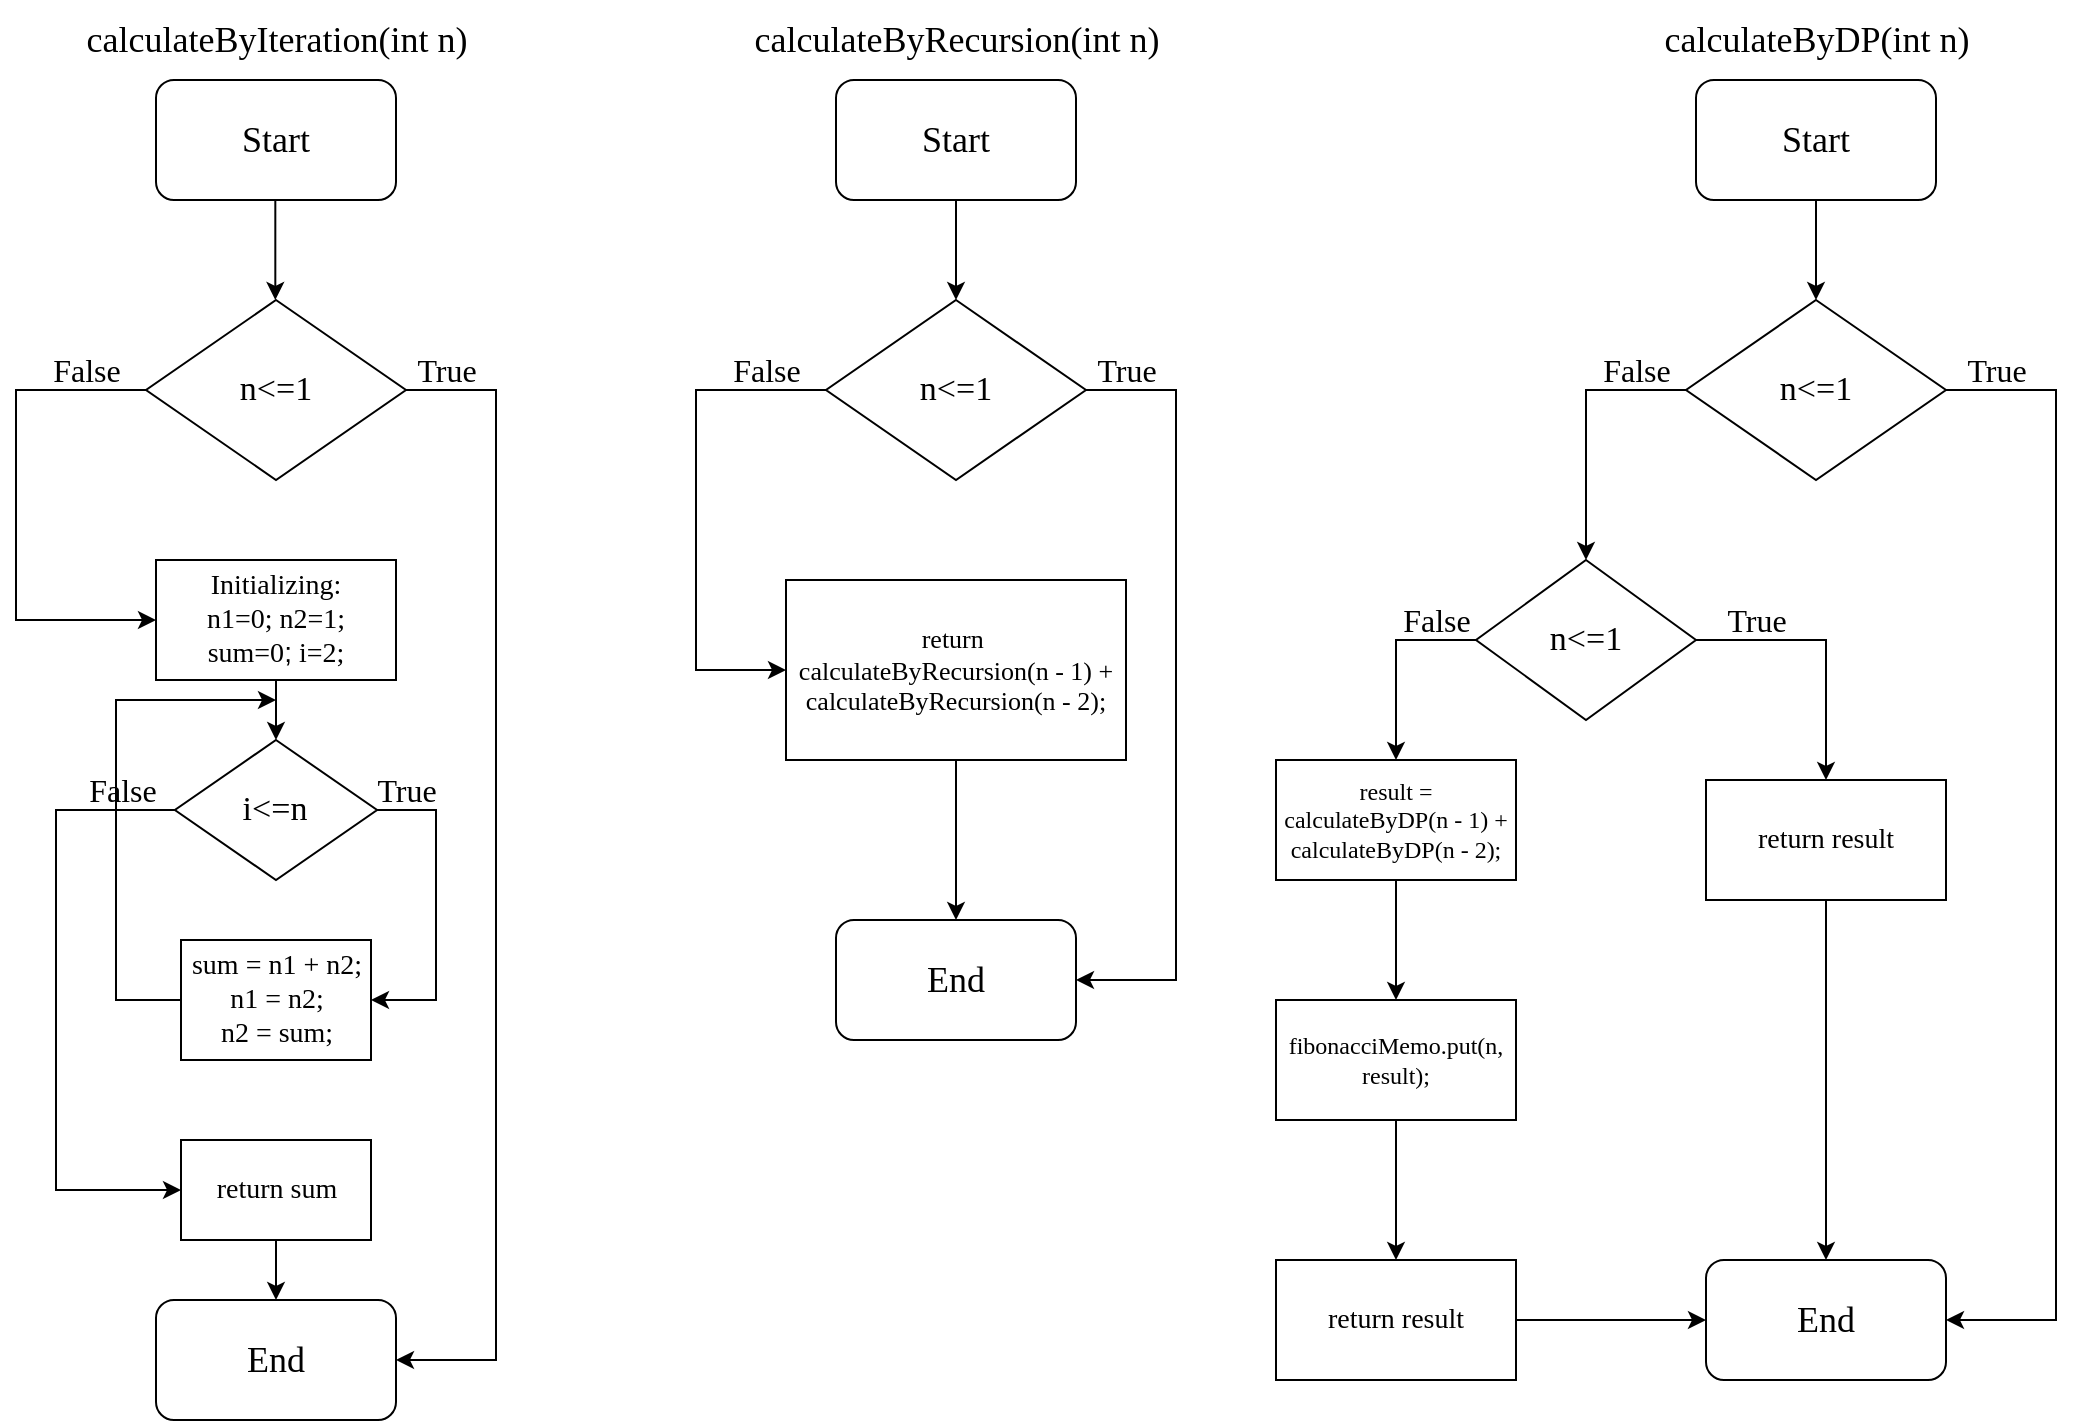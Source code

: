 <mxfile version="24.7.17">
  <diagram name="Сторінка-1" id="4ML0UwI4rdcP3_ajBLoc">
    <mxGraphModel dx="2049" dy="1106" grid="1" gridSize="10" guides="1" tooltips="1" connect="1" arrows="1" fold="1" page="1" pageScale="1" pageWidth="1169" pageHeight="827" math="0" shadow="0">
      <root>
        <mxCell id="0" />
        <mxCell id="1" parent="0" />
        <mxCell id="88VU-KjxZsYN1MIjH_vX-5" value="&lt;font face=&quot;Times New Roman&quot; style=&quot;font-size: 18px;&quot;&gt;Start&lt;/font&gt;" style="rounded=1;whiteSpace=wrap;html=1;" vertex="1" parent="1">
          <mxGeometry x="160" y="130" width="120" height="60" as="geometry" />
        </mxCell>
        <mxCell id="88VU-KjxZsYN1MIjH_vX-6" value="&lt;font face=&quot;Times New Roman&quot; style=&quot;font-size: 18px;&quot;&gt;Start&lt;/font&gt;" style="rounded=1;whiteSpace=wrap;html=1;" vertex="1" parent="1">
          <mxGeometry x="500" y="130" width="120" height="60" as="geometry" />
        </mxCell>
        <mxCell id="88VU-KjxZsYN1MIjH_vX-7" value="&lt;font face=&quot;Times New Roman&quot; style=&quot;font-size: 18px;&quot;&gt;Start&lt;/font&gt;" style="rounded=1;whiteSpace=wrap;html=1;" vertex="1" parent="1">
          <mxGeometry x="930" y="130" width="120" height="60" as="geometry" />
        </mxCell>
        <mxCell id="88VU-KjxZsYN1MIjH_vX-10" value="&lt;font face=&quot;Times New Roman&quot; style=&quot;font-size: 18px;&quot;&gt;End&lt;/font&gt;" style="rounded=1;whiteSpace=wrap;html=1;" vertex="1" parent="1">
          <mxGeometry x="500" y="550" width="120" height="60" as="geometry" />
        </mxCell>
        <mxCell id="88VU-KjxZsYN1MIjH_vX-11" value="&lt;font face=&quot;Times New Roman&quot; style=&quot;font-size: 18px;&quot;&gt;End&lt;/font&gt;" style="rounded=1;whiteSpace=wrap;html=1;" vertex="1" parent="1">
          <mxGeometry x="935" y="720" width="120" height="60" as="geometry" />
        </mxCell>
        <mxCell id="88VU-KjxZsYN1MIjH_vX-12" value="&lt;font face=&quot;Times New Roman&quot; style=&quot;font-size: 18px;&quot;&gt;End&lt;/font&gt;" style="rounded=1;whiteSpace=wrap;html=1;" vertex="1" parent="1">
          <mxGeometry x="160" y="740" width="120" height="60" as="geometry" />
        </mxCell>
        <mxCell id="88VU-KjxZsYN1MIjH_vX-13" value="&lt;font style=&quot;font-size: 17px;&quot; face=&quot;Times New Roman&quot;&gt;n&amp;lt;=1&lt;/font&gt;" style="rhombus;whiteSpace=wrap;html=1;" vertex="1" parent="1">
          <mxGeometry x="495" y="240" width="130" height="90" as="geometry" />
        </mxCell>
        <mxCell id="88VU-KjxZsYN1MIjH_vX-14" value="&lt;font style=&quot;font-size: 17px;&quot; face=&quot;Times New Roman&quot;&gt;n&amp;lt;=1&lt;/font&gt;" style="rhombus;whiteSpace=wrap;html=1;" vertex="1" parent="1">
          <mxGeometry x="155" y="240" width="130" height="90" as="geometry" />
        </mxCell>
        <mxCell id="88VU-KjxZsYN1MIjH_vX-15" value="&lt;font style=&quot;font-size: 17px;&quot; face=&quot;Times New Roman&quot;&gt;n&amp;lt;=1&lt;/font&gt;" style="rhombus;whiteSpace=wrap;html=1;" vertex="1" parent="1">
          <mxGeometry x="925" y="240" width="130" height="90" as="geometry" />
        </mxCell>
        <mxCell id="88VU-KjxZsYN1MIjH_vX-18" value="" style="endArrow=classic;html=1;rounded=0;exitX=0.5;exitY=1;exitDx=0;exitDy=0;entryX=0.5;entryY=0;entryDx=0;entryDy=0;" edge="1" parent="1" source="88VU-KjxZsYN1MIjH_vX-6" target="88VU-KjxZsYN1MIjH_vX-13">
          <mxGeometry width="50" height="50" relative="1" as="geometry">
            <mxPoint x="530" y="360" as="sourcePoint" />
            <mxPoint x="590" y="390" as="targetPoint" />
          </mxGeometry>
        </mxCell>
        <mxCell id="88VU-KjxZsYN1MIjH_vX-19" value="" style="endArrow=classic;html=1;rounded=0;exitX=0.5;exitY=1;exitDx=0;exitDy=0;entryX=0.5;entryY=0;entryDx=0;entryDy=0;" edge="1" parent="1">
          <mxGeometry width="50" height="50" relative="1" as="geometry">
            <mxPoint x="219.66" y="190" as="sourcePoint" />
            <mxPoint x="219.66" y="240" as="targetPoint" />
          </mxGeometry>
        </mxCell>
        <mxCell id="88VU-KjxZsYN1MIjH_vX-21" value="" style="endArrow=classic;html=1;rounded=0;exitX=1;exitY=0.5;exitDx=0;exitDy=0;entryX=1;entryY=0.5;entryDx=0;entryDy=0;" edge="1" parent="1" source="88VU-KjxZsYN1MIjH_vX-13" target="88VU-KjxZsYN1MIjH_vX-10">
          <mxGeometry width="50" height="50" relative="1" as="geometry">
            <mxPoint x="625" y="290" as="sourcePoint" />
            <mxPoint x="670" y="600" as="targetPoint" />
            <Array as="points">
              <mxPoint x="670" y="285" />
              <mxPoint x="670" y="580" />
            </Array>
          </mxGeometry>
        </mxCell>
        <mxCell id="88VU-KjxZsYN1MIjH_vX-22" value="&lt;div style=&quot;font-size: 13px;&quot;&gt;&lt;font style=&quot;font-size: 13px;&quot; face=&quot;Times New Roman&quot;&gt;return&amp;nbsp;&lt;/font&gt;&lt;/div&gt;&lt;div style=&quot;font-size: 13px;&quot;&gt;&lt;font style=&quot;font-size: 13px;&quot; face=&quot;wUfVUpXQw_oo1KSJjkkP&quot;&gt;calculateByRecursion(n - 1) + calculateByRecursion(n - 2);&lt;/font&gt;&lt;/div&gt;" style="rounded=0;whiteSpace=wrap;html=1;" vertex="1" parent="1">
          <mxGeometry x="475" y="380" width="170" height="90" as="geometry" />
        </mxCell>
        <mxCell id="88VU-KjxZsYN1MIjH_vX-23" value="" style="endArrow=classic;html=1;rounded=0;entryX=0;entryY=0.5;entryDx=0;entryDy=0;exitX=0;exitY=0.5;exitDx=0;exitDy=0;" edge="1" parent="1" source="88VU-KjxZsYN1MIjH_vX-13" target="88VU-KjxZsYN1MIjH_vX-22">
          <mxGeometry width="50" height="50" relative="1" as="geometry">
            <mxPoint x="430" y="425" as="sourcePoint" />
            <mxPoint x="530" y="420" as="targetPoint" />
            <Array as="points">
              <mxPoint x="430" y="285" />
              <mxPoint x="430" y="425" />
            </Array>
          </mxGeometry>
        </mxCell>
        <mxCell id="88VU-KjxZsYN1MIjH_vX-24" value="" style="endArrow=classic;html=1;rounded=0;entryX=0.5;entryY=0;entryDx=0;entryDy=0;exitX=0.5;exitY=1;exitDx=0;exitDy=0;" edge="1" parent="1" source="88VU-KjxZsYN1MIjH_vX-22" target="88VU-KjxZsYN1MIjH_vX-10">
          <mxGeometry width="50" height="50" relative="1" as="geometry">
            <mxPoint x="480" y="470" as="sourcePoint" />
            <mxPoint x="530" y="420" as="targetPoint" />
          </mxGeometry>
        </mxCell>
        <mxCell id="88VU-KjxZsYN1MIjH_vX-25" value="&lt;font style=&quot;font-size: 16px;&quot; face=&quot;Times New Roman&quot;&gt;True&lt;/font&gt;" style="text;html=1;align=center;verticalAlign=middle;resizable=0;points=[];autosize=1;strokeColor=none;fillColor=none;" vertex="1" parent="1">
          <mxGeometry x="620" y="260" width="50" height="30" as="geometry" />
        </mxCell>
        <mxCell id="88VU-KjxZsYN1MIjH_vX-26" value="&lt;font style=&quot;font-size: 16px;&quot; face=&quot;Times New Roman&quot;&gt;False&lt;/font&gt;" style="text;html=1;align=center;verticalAlign=middle;resizable=0;points=[];autosize=1;strokeColor=none;fillColor=none;" vertex="1" parent="1">
          <mxGeometry x="435" y="260" width="60" height="30" as="geometry" />
        </mxCell>
        <mxCell id="88VU-KjxZsYN1MIjH_vX-27" value="&lt;font style=&quot;font-size: 18px;&quot; face=&quot;Times New Roman&quot;&gt;calculateByRecursion(int n)&lt;/font&gt;" style="text;html=1;align=center;verticalAlign=middle;resizable=0;points=[];autosize=1;strokeColor=none;fillColor=none;" vertex="1" parent="1">
          <mxGeometry x="445" y="90" width="230" height="40" as="geometry" />
        </mxCell>
        <mxCell id="88VU-KjxZsYN1MIjH_vX-28" value="" style="endArrow=classic;html=1;rounded=0;exitX=1;exitY=0.5;exitDx=0;exitDy=0;entryX=1;entryY=0.5;entryDx=0;entryDy=0;" edge="1" parent="1" source="88VU-KjxZsYN1MIjH_vX-14" target="88VU-KjxZsYN1MIjH_vX-12">
          <mxGeometry width="50" height="50" relative="1" as="geometry">
            <mxPoint x="540" y="490" as="sourcePoint" />
            <mxPoint x="590" y="440" as="targetPoint" />
            <Array as="points">
              <mxPoint x="330" y="285" />
              <mxPoint x="330" y="770" />
            </Array>
          </mxGeometry>
        </mxCell>
        <mxCell id="88VU-KjxZsYN1MIjH_vX-29" value="&lt;font style=&quot;font-size: 16px;&quot; face=&quot;Times New Roman&quot;&gt;True&lt;/font&gt;" style="text;html=1;align=center;verticalAlign=middle;resizable=0;points=[];autosize=1;strokeColor=none;fillColor=none;" vertex="1" parent="1">
          <mxGeometry x="280" y="260" width="50" height="30" as="geometry" />
        </mxCell>
        <mxCell id="88VU-KjxZsYN1MIjH_vX-30" value="" style="endArrow=classic;html=1;rounded=0;exitX=0;exitY=0.5;exitDx=0;exitDy=0;entryX=0;entryY=0.5;entryDx=0;entryDy=0;" edge="1" parent="1" source="88VU-KjxZsYN1MIjH_vX-14" target="88VU-KjxZsYN1MIjH_vX-32">
          <mxGeometry width="50" height="50" relative="1" as="geometry">
            <mxPoint x="340" y="530" as="sourcePoint" />
            <mxPoint x="90" y="420" as="targetPoint" />
            <Array as="points">
              <mxPoint x="90" y="285" />
              <mxPoint x="90" y="400" />
            </Array>
          </mxGeometry>
        </mxCell>
        <mxCell id="88VU-KjxZsYN1MIjH_vX-32" value="&lt;font face=&quot;Times New Roman&quot; style=&quot;font-size: 14px;&quot;&gt;Initializing:&lt;br&gt;n1=0; n2=1;&lt;br&gt;sum=0&lt;/font&gt;&lt;font face=&quot;8MhJQosoheovth_iMCDC&quot; style=&quot;font-size: 14px;&quot;&gt;;&lt;/font&gt;&lt;font face=&quot;Times New Roman&quot; style=&quot;font-size: 14px;&quot;&gt; i=2;&lt;/font&gt;" style="rounded=0;whiteSpace=wrap;html=1;" vertex="1" parent="1">
          <mxGeometry x="160" y="370" width="120" height="60" as="geometry" />
        </mxCell>
        <mxCell id="88VU-KjxZsYN1MIjH_vX-33" value="&lt;font style=&quot;font-size: 16px;&quot; face=&quot;Times New Roman&quot;&gt;False&lt;/font&gt;" style="text;html=1;align=center;verticalAlign=middle;resizable=0;points=[];autosize=1;strokeColor=none;fillColor=none;" vertex="1" parent="1">
          <mxGeometry x="95" y="260" width="60" height="30" as="geometry" />
        </mxCell>
        <mxCell id="88VU-KjxZsYN1MIjH_vX-34" value="&lt;font face=&quot;Times New Roman&quot; style=&quot;font-size: 14px;&quot;&gt;return sum&lt;/font&gt;" style="rounded=0;whiteSpace=wrap;html=1;" vertex="1" parent="1">
          <mxGeometry x="172.5" y="660" width="95" height="50" as="geometry" />
        </mxCell>
        <mxCell id="88VU-KjxZsYN1MIjH_vX-35" value="&lt;font style=&quot;font-size: 17px;&quot; face=&quot;Times New Roman&quot;&gt;i&amp;lt;=n&lt;br&gt;&lt;/font&gt;" style="rhombus;whiteSpace=wrap;html=1;" vertex="1" parent="1">
          <mxGeometry x="169.44" y="460" width="101.11" height="70" as="geometry" />
        </mxCell>
        <mxCell id="88VU-KjxZsYN1MIjH_vX-36" value="" style="endArrow=classic;html=1;rounded=0;entryX=0.5;entryY=0;entryDx=0;entryDy=0;exitX=0.5;exitY=1;exitDx=0;exitDy=0;" edge="1" parent="1" source="88VU-KjxZsYN1MIjH_vX-32" target="88VU-KjxZsYN1MIjH_vX-35">
          <mxGeometry width="50" height="50" relative="1" as="geometry">
            <mxPoint x="340" y="540" as="sourcePoint" />
            <mxPoint x="390" y="490" as="targetPoint" />
          </mxGeometry>
        </mxCell>
        <mxCell id="88VU-KjxZsYN1MIjH_vX-37" value="" style="endArrow=classic;html=1;rounded=0;exitX=0;exitY=0.5;exitDx=0;exitDy=0;entryX=0;entryY=0.5;entryDx=0;entryDy=0;" edge="1" parent="1" source="88VU-KjxZsYN1MIjH_vX-35" target="88VU-KjxZsYN1MIjH_vX-34">
          <mxGeometry width="50" height="50" relative="1" as="geometry">
            <mxPoint x="340" y="540" as="sourcePoint" />
            <mxPoint x="169" y="680" as="targetPoint" />
            <Array as="points">
              <mxPoint x="110" y="495" />
              <mxPoint x="110" y="685" />
            </Array>
          </mxGeometry>
        </mxCell>
        <mxCell id="88VU-KjxZsYN1MIjH_vX-38" value="&lt;font style=&quot;font-size: 16px;&quot; face=&quot;Times New Roman&quot;&gt;False&lt;/font&gt;" style="text;html=1;align=center;verticalAlign=middle;resizable=0;points=[];autosize=1;strokeColor=none;fillColor=none;" vertex="1" parent="1">
          <mxGeometry x="112.5" y="470" width="60" height="30" as="geometry" />
        </mxCell>
        <mxCell id="88VU-KjxZsYN1MIjH_vX-39" value="" style="endArrow=classic;html=1;rounded=0;exitX=1;exitY=0.5;exitDx=0;exitDy=0;entryX=1;entryY=0.5;entryDx=0;entryDy=0;" edge="1" parent="1" source="88VU-KjxZsYN1MIjH_vX-35" target="88VU-KjxZsYN1MIjH_vX-40">
          <mxGeometry width="50" height="50" relative="1" as="geometry">
            <mxPoint x="340" y="520" as="sourcePoint" />
            <mxPoint x="300" y="590" as="targetPoint" />
            <Array as="points">
              <mxPoint x="300" y="495" />
              <mxPoint x="300" y="590" />
            </Array>
          </mxGeometry>
        </mxCell>
        <mxCell id="88VU-KjxZsYN1MIjH_vX-40" value="&lt;div align=&quot;center&quot;&gt;&lt;font face=&quot;Times New Roman&quot; style=&quot;font-size: 14px;&quot;&gt;sum = n1 + n2;&lt;/font&gt;&lt;/div&gt;&lt;div align=&quot;center&quot;&gt;&lt;font face=&quot;Times New Roman&quot; style=&quot;font-size: 14px;&quot;&gt;n1 = n2;&lt;/font&gt;&lt;font face=&quot;Times New Roman&quot; style=&quot;font-size: 14px;&quot;&gt;&lt;br&gt;&lt;/font&gt;&lt;/div&gt;&lt;div align=&quot;center&quot;&gt;&lt;font face=&quot;Times New Roman&quot; style=&quot;font-size: 14px;&quot;&gt;n2 = sum;&lt;/font&gt;&lt;br&gt;&lt;/div&gt;" style="rounded=0;whiteSpace=wrap;html=1;" vertex="1" parent="1">
          <mxGeometry x="172.5" y="560" width="95" height="60" as="geometry" />
        </mxCell>
        <mxCell id="88VU-KjxZsYN1MIjH_vX-41" value="&lt;font style=&quot;font-size: 16px;&quot; face=&quot;Times New Roman&quot;&gt;True&lt;/font&gt;" style="text;html=1;align=center;verticalAlign=middle;resizable=0;points=[];autosize=1;strokeColor=none;fillColor=none;" vertex="1" parent="1">
          <mxGeometry x="260" y="470" width="50" height="30" as="geometry" />
        </mxCell>
        <mxCell id="88VU-KjxZsYN1MIjH_vX-42" value="" style="endArrow=classic;html=1;rounded=0;exitX=0;exitY=0.5;exitDx=0;exitDy=0;" edge="1" parent="1" source="88VU-KjxZsYN1MIjH_vX-40">
          <mxGeometry width="50" height="50" relative="1" as="geometry">
            <mxPoint x="340" y="520" as="sourcePoint" />
            <mxPoint x="220" y="440" as="targetPoint" />
            <Array as="points">
              <mxPoint x="140" y="590" />
              <mxPoint x="140" y="440" />
            </Array>
          </mxGeometry>
        </mxCell>
        <mxCell id="88VU-KjxZsYN1MIjH_vX-43" value="" style="endArrow=classic;html=1;rounded=0;exitX=0.5;exitY=1;exitDx=0;exitDy=0;entryX=0.5;entryY=0;entryDx=0;entryDy=0;" edge="1" parent="1" source="88VU-KjxZsYN1MIjH_vX-34" target="88VU-KjxZsYN1MIjH_vX-12">
          <mxGeometry width="50" height="50" relative="1" as="geometry">
            <mxPoint x="340" y="670" as="sourcePoint" />
            <mxPoint x="390" y="620" as="targetPoint" />
          </mxGeometry>
        </mxCell>
        <mxCell id="88VU-KjxZsYN1MIjH_vX-44" value="&lt;font style=&quot;font-size: 18px;&quot; face=&quot;Times New Roman&quot;&gt;calculateByIteration(int n)&lt;/font&gt;" style="text;html=1;align=center;verticalAlign=middle;resizable=0;points=[];autosize=1;strokeColor=none;fillColor=none;" vertex="1" parent="1">
          <mxGeometry x="115" y="90" width="210" height="40" as="geometry" />
        </mxCell>
        <mxCell id="88VU-KjxZsYN1MIjH_vX-45" value="&lt;div&gt;&lt;font style=&quot;font-size: 18px;&quot; face=&quot;Times New Roman&quot;&gt;calculateByDP(int n)&lt;/font&gt;&lt;/div&gt;" style="text;html=1;align=center;verticalAlign=middle;resizable=0;points=[];autosize=1;strokeColor=none;fillColor=none;" vertex="1" parent="1">
          <mxGeometry x="900" y="90" width="180" height="40" as="geometry" />
        </mxCell>
        <mxCell id="88VU-KjxZsYN1MIjH_vX-46" value="" style="endArrow=classic;html=1;rounded=0;entryX=0.5;entryY=0;entryDx=0;entryDy=0;exitX=0.5;exitY=1;exitDx=0;exitDy=0;" edge="1" parent="1" source="88VU-KjxZsYN1MIjH_vX-7" target="88VU-KjxZsYN1MIjH_vX-15">
          <mxGeometry width="50" height="50" relative="1" as="geometry">
            <mxPoint x="860" y="340" as="sourcePoint" />
            <mxPoint x="910" y="290" as="targetPoint" />
          </mxGeometry>
        </mxCell>
        <mxCell id="88VU-KjxZsYN1MIjH_vX-47" value="" style="endArrow=classic;html=1;rounded=0;exitX=1;exitY=0.5;exitDx=0;exitDy=0;entryX=1;entryY=0.5;entryDx=0;entryDy=0;" edge="1" parent="1" source="88VU-KjxZsYN1MIjH_vX-15" target="88VU-KjxZsYN1MIjH_vX-11">
          <mxGeometry width="50" height="50" relative="1" as="geometry">
            <mxPoint x="860" y="420" as="sourcePoint" />
            <mxPoint x="1110" y="750" as="targetPoint" />
            <Array as="points">
              <mxPoint x="1110" y="285" />
              <mxPoint x="1110" y="750" />
            </Array>
          </mxGeometry>
        </mxCell>
        <mxCell id="88VU-KjxZsYN1MIjH_vX-48" value="&lt;font style=&quot;font-size: 16px;&quot; face=&quot;Times New Roman&quot;&gt;True&lt;/font&gt;" style="text;html=1;align=center;verticalAlign=middle;resizable=0;points=[];autosize=1;strokeColor=none;fillColor=none;" vertex="1" parent="1">
          <mxGeometry x="1055" y="260" width="50" height="30" as="geometry" />
        </mxCell>
        <mxCell id="88VU-KjxZsYN1MIjH_vX-49" value="" style="endArrow=classic;html=1;rounded=0;exitX=0;exitY=0.5;exitDx=0;exitDy=0;entryX=0.5;entryY=0;entryDx=0;entryDy=0;" edge="1" parent="1" source="88VU-KjxZsYN1MIjH_vX-15" target="88VU-KjxZsYN1MIjH_vX-50">
          <mxGeometry width="50" height="50" relative="1" as="geometry">
            <mxPoint x="860" y="450" as="sourcePoint" />
            <mxPoint x="880" y="370" as="targetPoint" />
            <Array as="points">
              <mxPoint x="875" y="285" />
            </Array>
          </mxGeometry>
        </mxCell>
        <mxCell id="88VU-KjxZsYN1MIjH_vX-50" value="&lt;font style=&quot;font-size: 17px;&quot; face=&quot;Times New Roman&quot;&gt;n&amp;lt;=1&lt;/font&gt;" style="rhombus;whiteSpace=wrap;html=1;" vertex="1" parent="1">
          <mxGeometry x="820" y="370" width="110" height="80" as="geometry" />
        </mxCell>
        <mxCell id="88VU-KjxZsYN1MIjH_vX-51" value="&lt;font style=&quot;font-size: 16px;&quot; face=&quot;Times New Roman&quot;&gt;False&lt;/font&gt;" style="text;html=1;align=center;verticalAlign=middle;resizable=0;points=[];autosize=1;strokeColor=none;fillColor=none;" vertex="1" parent="1">
          <mxGeometry x="870" y="260" width="60" height="30" as="geometry" />
        </mxCell>
        <mxCell id="88VU-KjxZsYN1MIjH_vX-52" value="&lt;font style=&quot;font-size: 16px;&quot; face=&quot;Times New Roman&quot;&gt;False&lt;/font&gt;" style="text;html=1;align=center;verticalAlign=middle;resizable=0;points=[];autosize=1;strokeColor=none;fillColor=none;" vertex="1" parent="1">
          <mxGeometry x="770" y="385" width="60" height="30" as="geometry" />
        </mxCell>
        <mxCell id="88VU-KjxZsYN1MIjH_vX-53" value="&lt;font style=&quot;font-size: 14px;&quot; face=&quot;Times New Roman&quot;&gt;return result&lt;/font&gt;" style="rounded=0;whiteSpace=wrap;html=1;" vertex="1" parent="1">
          <mxGeometry x="935" y="480" width="120" height="60" as="geometry" />
        </mxCell>
        <mxCell id="88VU-KjxZsYN1MIjH_vX-54" value="" style="endArrow=classic;html=1;rounded=0;exitX=1;exitY=0.5;exitDx=0;exitDy=0;entryX=0.5;entryY=0;entryDx=0;entryDy=0;" edge="1" parent="1" source="88VU-KjxZsYN1MIjH_vX-50" target="88VU-KjxZsYN1MIjH_vX-53">
          <mxGeometry width="50" height="50" relative="1" as="geometry">
            <mxPoint x="860" y="510" as="sourcePoint" />
            <mxPoint x="910" y="460" as="targetPoint" />
            <Array as="points">
              <mxPoint x="995" y="410" />
            </Array>
          </mxGeometry>
        </mxCell>
        <mxCell id="88VU-KjxZsYN1MIjH_vX-55" value="&lt;font style=&quot;font-size: 16px;&quot; face=&quot;Times New Roman&quot;&gt;True&lt;/font&gt;" style="text;html=1;align=center;verticalAlign=middle;resizable=0;points=[];autosize=1;strokeColor=none;fillColor=none;" vertex="1" parent="1">
          <mxGeometry x="935" y="385" width="50" height="30" as="geometry" />
        </mxCell>
        <mxCell id="88VU-KjxZsYN1MIjH_vX-58" value="" style="endArrow=classic;html=1;rounded=0;exitX=0.5;exitY=1;exitDx=0;exitDy=0;entryX=0.5;entryY=0;entryDx=0;entryDy=0;" edge="1" parent="1" source="88VU-KjxZsYN1MIjH_vX-53" target="88VU-KjxZsYN1MIjH_vX-11">
          <mxGeometry width="50" height="50" relative="1" as="geometry">
            <mxPoint x="860" y="550" as="sourcePoint" />
            <mxPoint x="910" y="500" as="targetPoint" />
          </mxGeometry>
        </mxCell>
        <mxCell id="88VU-KjxZsYN1MIjH_vX-59" value="&lt;font style=&quot;font-size: 12px;&quot; face=&quot;Times New Roman&quot;&gt;result = calculateByDP(n - 1) + calculateByDP(n - 2);&lt;/font&gt;" style="rounded=0;whiteSpace=wrap;html=1;" vertex="1" parent="1">
          <mxGeometry x="720" y="470" width="120" height="60" as="geometry" />
        </mxCell>
        <mxCell id="88VU-KjxZsYN1MIjH_vX-60" value="&lt;font face=&quot;Times New Roman&quot;&gt;fibonacciMemo.put(n, result);&lt;/font&gt;" style="rounded=0;whiteSpace=wrap;html=1;" vertex="1" parent="1">
          <mxGeometry x="720" y="590" width="120" height="60" as="geometry" />
        </mxCell>
        <mxCell id="88VU-KjxZsYN1MIjH_vX-61" value="&lt;font style=&quot;font-size: 14px;&quot; face=&quot;Times New Roman&quot;&gt;return result&lt;/font&gt;" style="rounded=0;whiteSpace=wrap;html=1;" vertex="1" parent="1">
          <mxGeometry x="720" y="720" width="120" height="60" as="geometry" />
        </mxCell>
        <mxCell id="88VU-KjxZsYN1MIjH_vX-62" value="" style="endArrow=classic;html=1;rounded=0;entryX=0.5;entryY=0;entryDx=0;entryDy=0;" edge="1" parent="1" target="88VU-KjxZsYN1MIjH_vX-59">
          <mxGeometry width="50" height="50" relative="1" as="geometry">
            <mxPoint x="820" y="410" as="sourcePoint" />
            <mxPoint x="910" y="500" as="targetPoint" />
            <Array as="points">
              <mxPoint x="780" y="410" />
            </Array>
          </mxGeometry>
        </mxCell>
        <mxCell id="88VU-KjxZsYN1MIjH_vX-69" value="" style="endArrow=classic;html=1;rounded=0;exitX=0.5;exitY=1;exitDx=0;exitDy=0;entryX=0.5;entryY=0;entryDx=0;entryDy=0;" edge="1" parent="1" source="88VU-KjxZsYN1MIjH_vX-59" target="88VU-KjxZsYN1MIjH_vX-60">
          <mxGeometry width="50" height="50" relative="1" as="geometry">
            <mxPoint x="860" y="650" as="sourcePoint" />
            <mxPoint x="910" y="600" as="targetPoint" />
          </mxGeometry>
        </mxCell>
        <mxCell id="88VU-KjxZsYN1MIjH_vX-70" value="" style="endArrow=classic;html=1;rounded=0;exitX=0.5;exitY=1;exitDx=0;exitDy=0;entryX=0.5;entryY=0;entryDx=0;entryDy=0;" edge="1" parent="1" source="88VU-KjxZsYN1MIjH_vX-60" target="88VU-KjxZsYN1MIjH_vX-61">
          <mxGeometry width="50" height="50" relative="1" as="geometry">
            <mxPoint x="860" y="650" as="sourcePoint" />
            <mxPoint x="910" y="600" as="targetPoint" />
          </mxGeometry>
        </mxCell>
        <mxCell id="88VU-KjxZsYN1MIjH_vX-71" value="" style="endArrow=classic;html=1;rounded=0;exitX=1;exitY=0.5;exitDx=0;exitDy=0;entryX=0;entryY=0.5;entryDx=0;entryDy=0;" edge="1" parent="1" source="88VU-KjxZsYN1MIjH_vX-61" target="88VU-KjxZsYN1MIjH_vX-11">
          <mxGeometry width="50" height="50" relative="1" as="geometry">
            <mxPoint x="860" y="650" as="sourcePoint" />
            <mxPoint x="910" y="600" as="targetPoint" />
          </mxGeometry>
        </mxCell>
      </root>
    </mxGraphModel>
  </diagram>
</mxfile>
